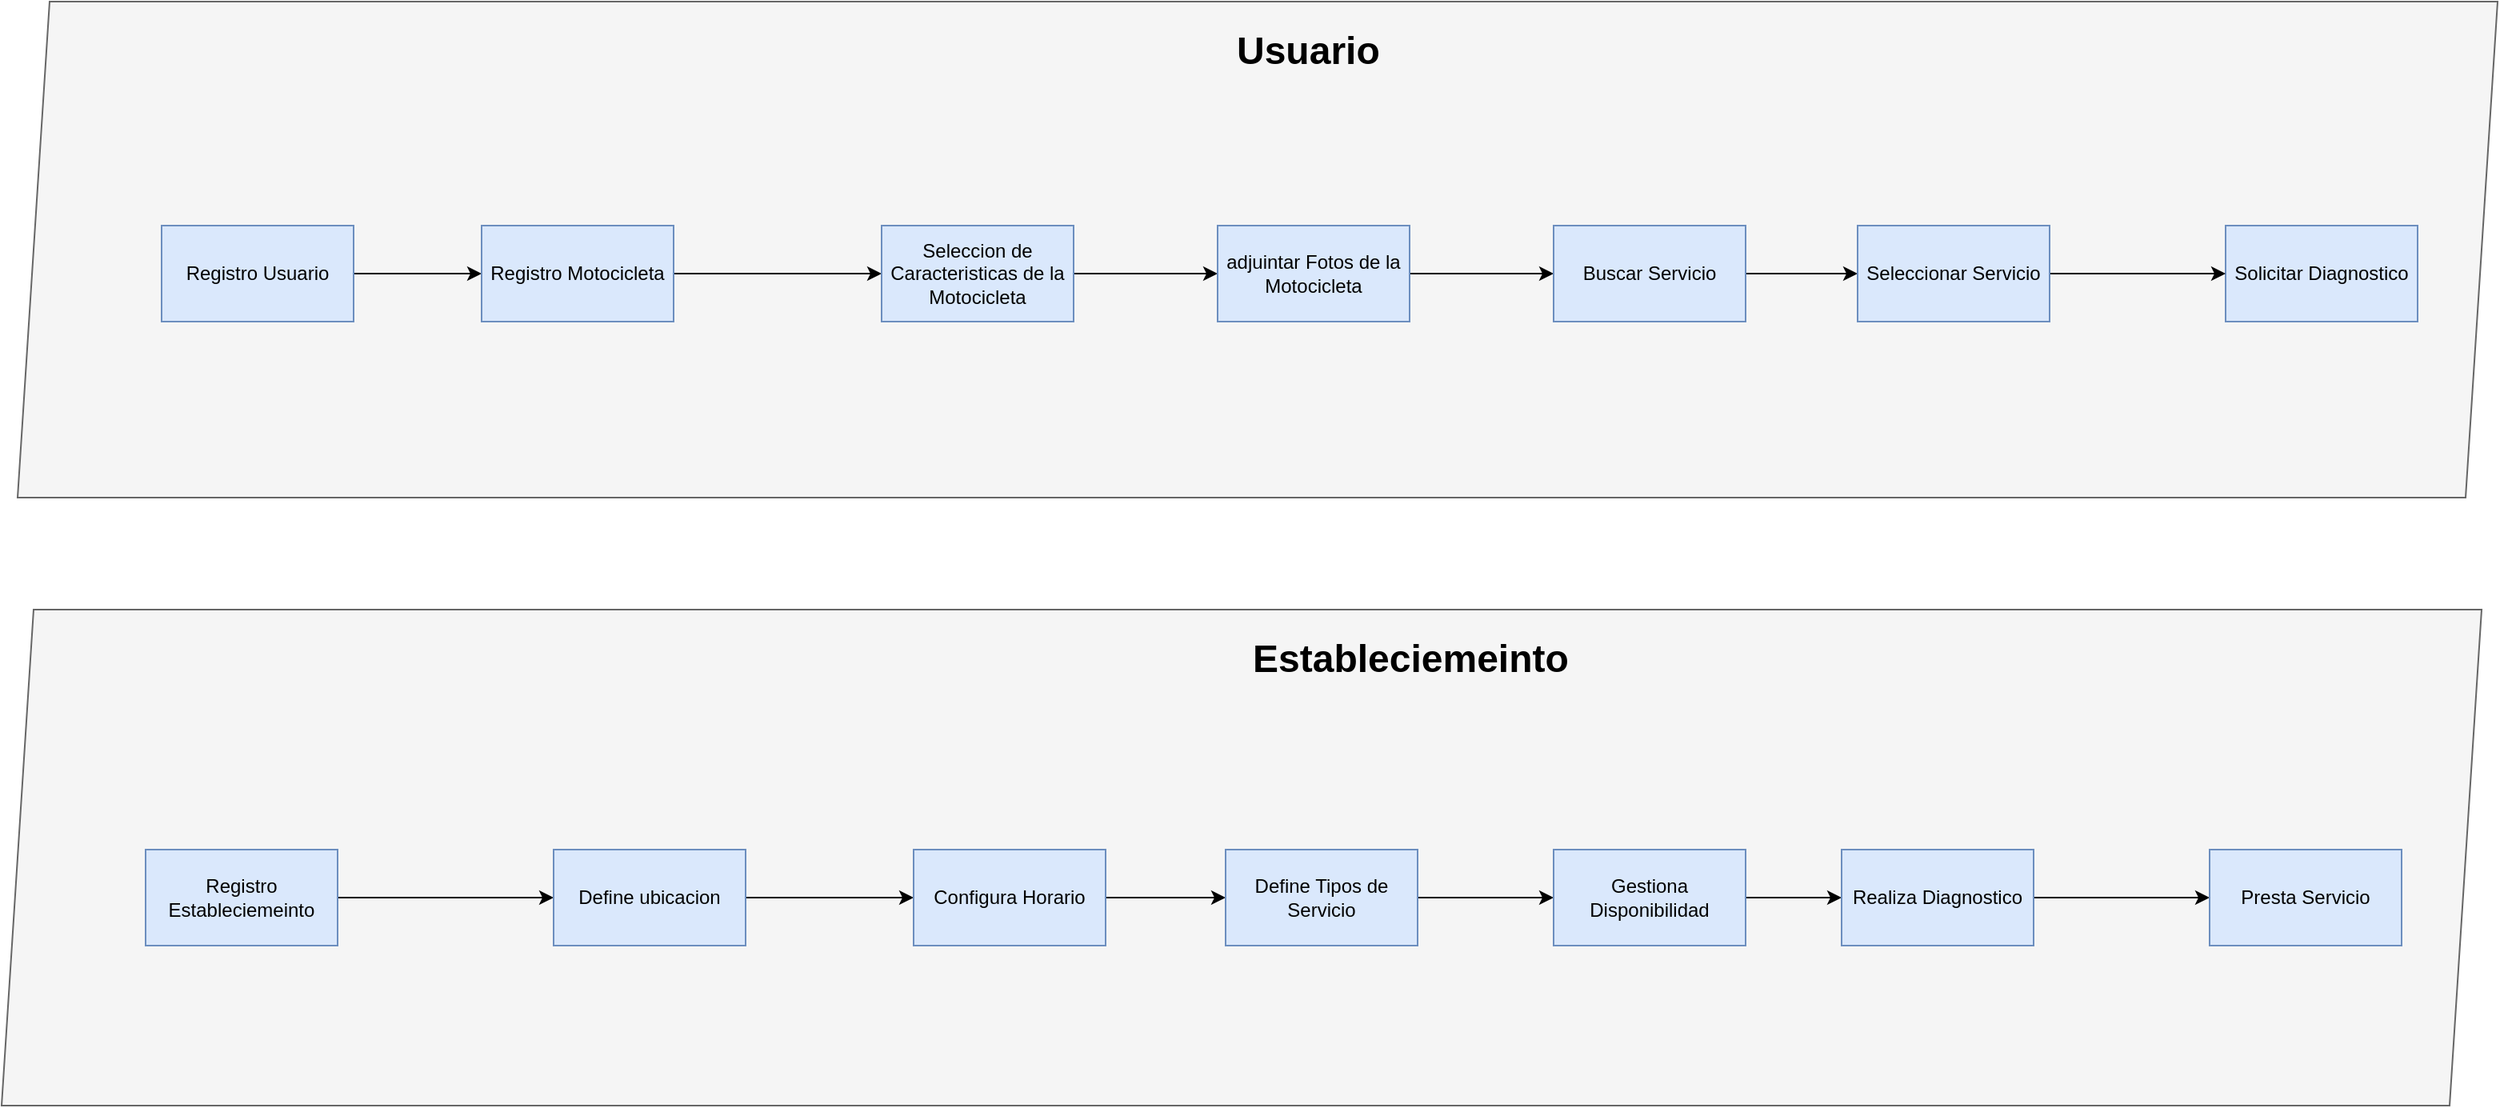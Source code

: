 <mxfile version="25.0.3">
  <diagram name="Page-1" id="xwN7b_LtwqWbbOBGa_al">
    <mxGraphModel dx="1305" dy="681" grid="1" gridSize="10" guides="1" tooltips="1" connect="1" arrows="1" fold="1" page="1" pageScale="1" pageWidth="850" pageHeight="1100" math="0" shadow="0">
      <root>
        <mxCell id="0" />
        <mxCell id="1" parent="0" />
        <mxCell id="72VmfCfnLHxIe54Cltwi-3" value="" style="shape=parallelogram;perimeter=parallelogramPerimeter;whiteSpace=wrap;html=1;fixedSize=1;fillColor=#f5f5f5;fontColor=#333333;strokeColor=#666666;" vertex="1" parent="1">
          <mxGeometry x="30" y="200" width="1550" height="310" as="geometry" />
        </mxCell>
        <mxCell id="72VmfCfnLHxIe54Cltwi-11" style="edgeStyle=orthogonalEdgeStyle;rounded=0;orthogonalLoop=1;jettySize=auto;html=1;" edge="1" parent="1" source="72VmfCfnLHxIe54Cltwi-1" target="72VmfCfnLHxIe54Cltwi-5">
          <mxGeometry relative="1" as="geometry" />
        </mxCell>
        <mxCell id="72VmfCfnLHxIe54Cltwi-1" value="Registro Usuario" style="rounded=0;whiteSpace=wrap;html=1;fillColor=#dae8fc;strokeColor=#6c8ebf;" vertex="1" parent="1">
          <mxGeometry x="120" y="340" width="120" height="60" as="geometry" />
        </mxCell>
        <mxCell id="72VmfCfnLHxIe54Cltwi-4" value="&lt;h1 style=&quot;margin-top: 0px;&quot;&gt;Usuario&lt;/h1&gt;" style="text;html=1;whiteSpace=wrap;overflow=hidden;rounded=0;" vertex="1" parent="1">
          <mxGeometry x="790" y="210" width="110" height="50" as="geometry" />
        </mxCell>
        <mxCell id="72VmfCfnLHxIe54Cltwi-12" style="edgeStyle=orthogonalEdgeStyle;rounded=0;orthogonalLoop=1;jettySize=auto;html=1;entryX=0;entryY=0.5;entryDx=0;entryDy=0;" edge="1" parent="1" source="72VmfCfnLHxIe54Cltwi-5" target="72VmfCfnLHxIe54Cltwi-6">
          <mxGeometry relative="1" as="geometry" />
        </mxCell>
        <mxCell id="72VmfCfnLHxIe54Cltwi-5" value="Registro Motocicleta" style="rounded=0;whiteSpace=wrap;html=1;fillColor=#dae8fc;strokeColor=#6c8ebf;" vertex="1" parent="1">
          <mxGeometry x="320" y="340" width="120" height="60" as="geometry" />
        </mxCell>
        <mxCell id="72VmfCfnLHxIe54Cltwi-13" style="edgeStyle=orthogonalEdgeStyle;rounded=0;orthogonalLoop=1;jettySize=auto;html=1;entryX=0;entryY=0.5;entryDx=0;entryDy=0;" edge="1" parent="1" source="72VmfCfnLHxIe54Cltwi-6" target="72VmfCfnLHxIe54Cltwi-7">
          <mxGeometry relative="1" as="geometry" />
        </mxCell>
        <mxCell id="72VmfCfnLHxIe54Cltwi-6" value="Seleccion de Caracteristicas de la Motocicleta" style="rounded=0;whiteSpace=wrap;html=1;fillColor=#dae8fc;strokeColor=#6c8ebf;" vertex="1" parent="1">
          <mxGeometry x="570" y="340" width="120" height="60" as="geometry" />
        </mxCell>
        <mxCell id="72VmfCfnLHxIe54Cltwi-14" style="edgeStyle=orthogonalEdgeStyle;rounded=0;orthogonalLoop=1;jettySize=auto;html=1;entryX=0;entryY=0.5;entryDx=0;entryDy=0;" edge="1" parent="1" source="72VmfCfnLHxIe54Cltwi-7" target="72VmfCfnLHxIe54Cltwi-8">
          <mxGeometry relative="1" as="geometry" />
        </mxCell>
        <mxCell id="72VmfCfnLHxIe54Cltwi-7" value="adjuintar Fotos de la Motocicleta" style="rounded=0;whiteSpace=wrap;html=1;fillColor=#dae8fc;strokeColor=#6c8ebf;" vertex="1" parent="1">
          <mxGeometry x="780" y="340" width="120" height="60" as="geometry" />
        </mxCell>
        <mxCell id="72VmfCfnLHxIe54Cltwi-15" style="edgeStyle=orthogonalEdgeStyle;rounded=0;orthogonalLoop=1;jettySize=auto;html=1;" edge="1" parent="1" source="72VmfCfnLHxIe54Cltwi-8" target="72VmfCfnLHxIe54Cltwi-10">
          <mxGeometry relative="1" as="geometry" />
        </mxCell>
        <mxCell id="72VmfCfnLHxIe54Cltwi-8" value="Buscar Servicio" style="rounded=0;whiteSpace=wrap;html=1;fillColor=#dae8fc;strokeColor=#6c8ebf;" vertex="1" parent="1">
          <mxGeometry x="990" y="340" width="120" height="60" as="geometry" />
        </mxCell>
        <mxCell id="72VmfCfnLHxIe54Cltwi-9" value="Solicitar Diagnostico" style="rounded=0;whiteSpace=wrap;html=1;fillColor=#dae8fc;strokeColor=#6c8ebf;" vertex="1" parent="1">
          <mxGeometry x="1410" y="340" width="120" height="60" as="geometry" />
        </mxCell>
        <mxCell id="72VmfCfnLHxIe54Cltwi-16" style="edgeStyle=orthogonalEdgeStyle;rounded=0;orthogonalLoop=1;jettySize=auto;html=1;" edge="1" parent="1" source="72VmfCfnLHxIe54Cltwi-10" target="72VmfCfnLHxIe54Cltwi-9">
          <mxGeometry relative="1" as="geometry" />
        </mxCell>
        <mxCell id="72VmfCfnLHxIe54Cltwi-10" value="Seleccionar Servicio" style="rounded=0;whiteSpace=wrap;html=1;fillColor=#dae8fc;strokeColor=#6c8ebf;" vertex="1" parent="1">
          <mxGeometry x="1180" y="340" width="120" height="60" as="geometry" />
        </mxCell>
        <mxCell id="72VmfCfnLHxIe54Cltwi-17" value="" style="shape=parallelogram;perimeter=parallelogramPerimeter;whiteSpace=wrap;html=1;fixedSize=1;fillColor=#f5f5f5;fontColor=#333333;strokeColor=#666666;" vertex="1" parent="1">
          <mxGeometry x="20" y="580" width="1550" height="310" as="geometry" />
        </mxCell>
        <mxCell id="72VmfCfnLHxIe54Cltwi-18" value="&lt;h1 style=&quot;margin-top: 0px;&quot;&gt;Estableciemeinto&lt;/h1&gt;" style="text;html=1;whiteSpace=wrap;overflow=hidden;rounded=0;" vertex="1" parent="1">
          <mxGeometry x="800" y="590" width="220" height="50" as="geometry" />
        </mxCell>
        <mxCell id="72VmfCfnLHxIe54Cltwi-26" style="edgeStyle=orthogonalEdgeStyle;rounded=0;orthogonalLoop=1;jettySize=auto;html=1;" edge="1" parent="1" source="72VmfCfnLHxIe54Cltwi-19" target="72VmfCfnLHxIe54Cltwi-20">
          <mxGeometry relative="1" as="geometry" />
        </mxCell>
        <mxCell id="72VmfCfnLHxIe54Cltwi-19" value="Registro Estableciemeinto" style="rounded=0;whiteSpace=wrap;html=1;fillColor=#dae8fc;strokeColor=#6c8ebf;" vertex="1" parent="1">
          <mxGeometry x="110" y="730" width="120" height="60" as="geometry" />
        </mxCell>
        <mxCell id="72VmfCfnLHxIe54Cltwi-27" style="edgeStyle=orthogonalEdgeStyle;rounded=0;orthogonalLoop=1;jettySize=auto;html=1;entryX=0;entryY=0.5;entryDx=0;entryDy=0;" edge="1" parent="1" source="72VmfCfnLHxIe54Cltwi-20" target="72VmfCfnLHxIe54Cltwi-21">
          <mxGeometry relative="1" as="geometry" />
        </mxCell>
        <mxCell id="72VmfCfnLHxIe54Cltwi-20" value="Define ubicacion" style="rounded=0;whiteSpace=wrap;html=1;fillColor=#dae8fc;strokeColor=#6c8ebf;" vertex="1" parent="1">
          <mxGeometry x="365" y="730" width="120" height="60" as="geometry" />
        </mxCell>
        <mxCell id="72VmfCfnLHxIe54Cltwi-28" style="edgeStyle=orthogonalEdgeStyle;rounded=0;orthogonalLoop=1;jettySize=auto;html=1;entryX=0;entryY=0.5;entryDx=0;entryDy=0;" edge="1" parent="1" source="72VmfCfnLHxIe54Cltwi-21" target="72VmfCfnLHxIe54Cltwi-22">
          <mxGeometry relative="1" as="geometry" />
        </mxCell>
        <mxCell id="72VmfCfnLHxIe54Cltwi-21" value="Configura Horario" style="rounded=0;whiteSpace=wrap;html=1;fillColor=#dae8fc;strokeColor=#6c8ebf;" vertex="1" parent="1">
          <mxGeometry x="590" y="730" width="120" height="60" as="geometry" />
        </mxCell>
        <mxCell id="72VmfCfnLHxIe54Cltwi-29" style="edgeStyle=orthogonalEdgeStyle;rounded=0;orthogonalLoop=1;jettySize=auto;html=1;" edge="1" parent="1" source="72VmfCfnLHxIe54Cltwi-22" target="72VmfCfnLHxIe54Cltwi-23">
          <mxGeometry relative="1" as="geometry" />
        </mxCell>
        <mxCell id="72VmfCfnLHxIe54Cltwi-22" value="Define Tipos de Servicio" style="rounded=0;whiteSpace=wrap;html=1;fillColor=#dae8fc;strokeColor=#6c8ebf;" vertex="1" parent="1">
          <mxGeometry x="785" y="730" width="120" height="60" as="geometry" />
        </mxCell>
        <mxCell id="72VmfCfnLHxIe54Cltwi-30" style="edgeStyle=orthogonalEdgeStyle;rounded=0;orthogonalLoop=1;jettySize=auto;html=1;entryX=0;entryY=0.5;entryDx=0;entryDy=0;" edge="1" parent="1" source="72VmfCfnLHxIe54Cltwi-23" target="72VmfCfnLHxIe54Cltwi-24">
          <mxGeometry relative="1" as="geometry" />
        </mxCell>
        <mxCell id="72VmfCfnLHxIe54Cltwi-23" value="Gestiona Disponibilidad" style="rounded=0;whiteSpace=wrap;html=1;fillColor=#dae8fc;strokeColor=#6c8ebf;" vertex="1" parent="1">
          <mxGeometry x="990" y="730" width="120" height="60" as="geometry" />
        </mxCell>
        <mxCell id="72VmfCfnLHxIe54Cltwi-31" style="edgeStyle=orthogonalEdgeStyle;rounded=0;orthogonalLoop=1;jettySize=auto;html=1;" edge="1" parent="1" source="72VmfCfnLHxIe54Cltwi-24" target="72VmfCfnLHxIe54Cltwi-25">
          <mxGeometry relative="1" as="geometry" />
        </mxCell>
        <mxCell id="72VmfCfnLHxIe54Cltwi-24" value="Realiza Diagnostico" style="rounded=0;whiteSpace=wrap;html=1;fillColor=#dae8fc;strokeColor=#6c8ebf;" vertex="1" parent="1">
          <mxGeometry x="1170" y="730" width="120" height="60" as="geometry" />
        </mxCell>
        <mxCell id="72VmfCfnLHxIe54Cltwi-25" value="Presta Servicio" style="rounded=0;whiteSpace=wrap;html=1;fillColor=#dae8fc;strokeColor=#6c8ebf;" vertex="1" parent="1">
          <mxGeometry x="1400" y="730" width="120" height="60" as="geometry" />
        </mxCell>
      </root>
    </mxGraphModel>
  </diagram>
</mxfile>
